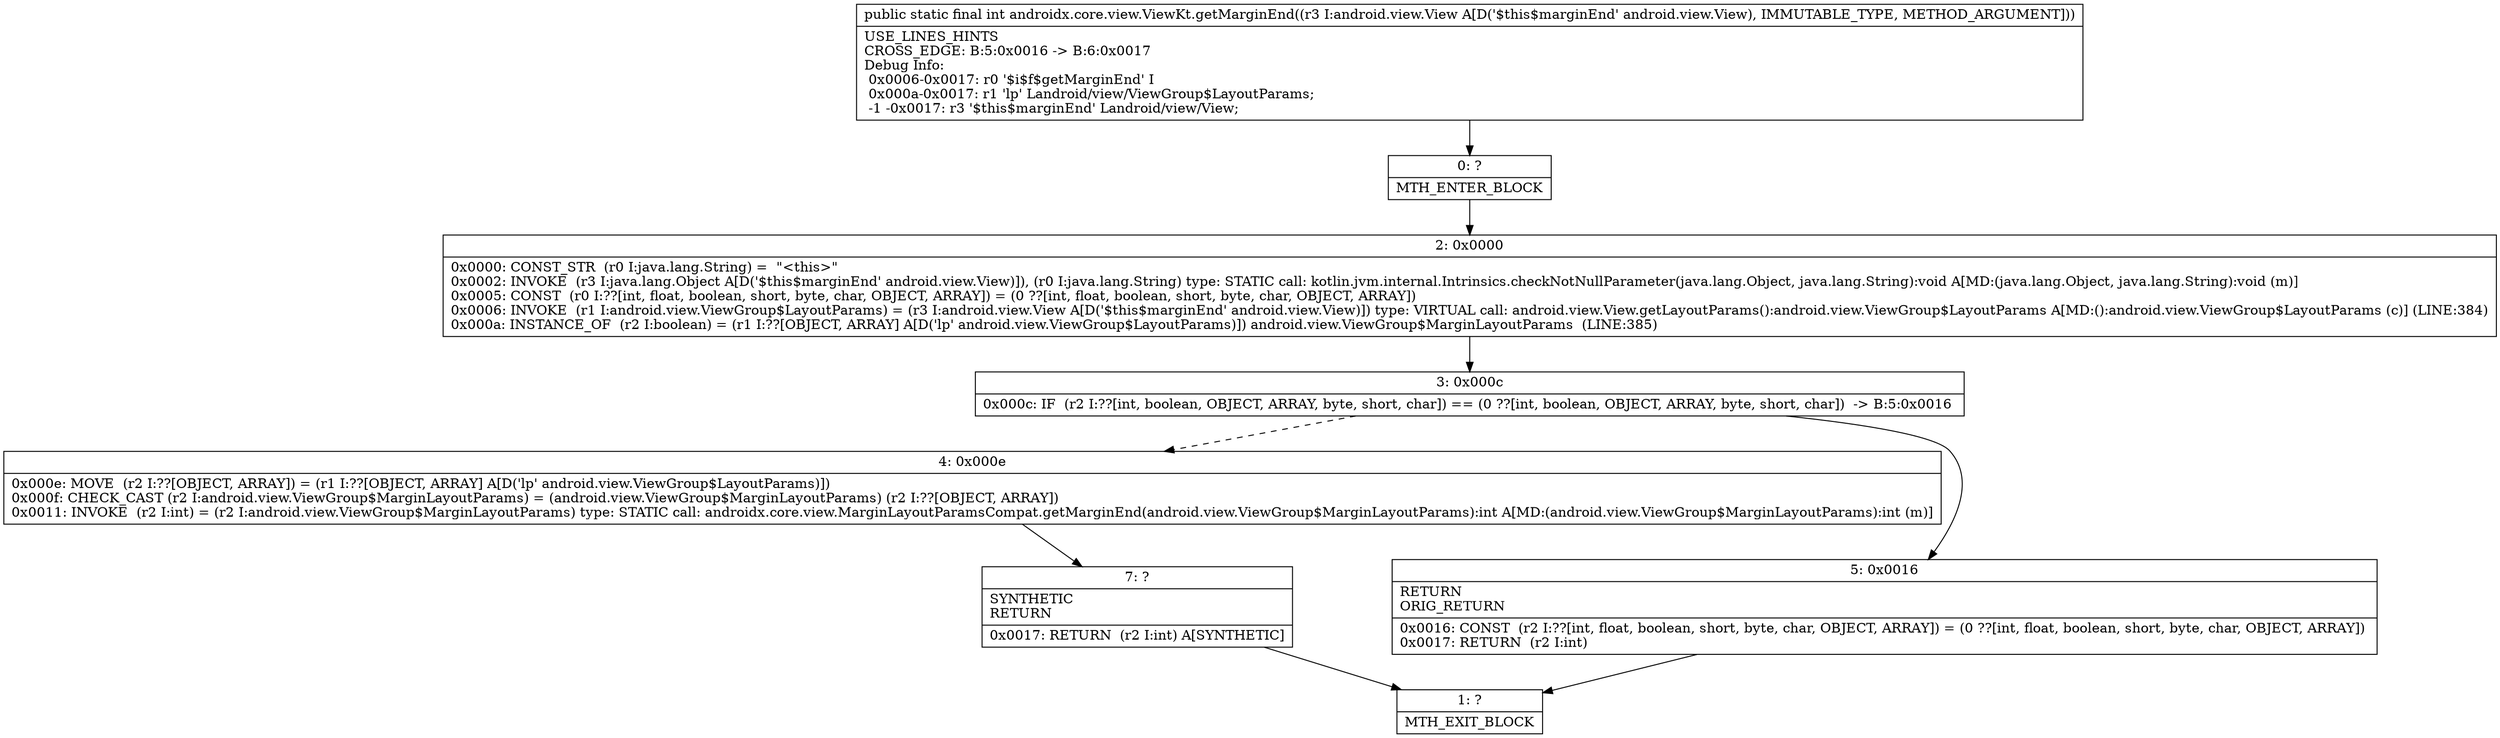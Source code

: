 digraph "CFG forandroidx.core.view.ViewKt.getMarginEnd(Landroid\/view\/View;)I" {
Node_0 [shape=record,label="{0\:\ ?|MTH_ENTER_BLOCK\l}"];
Node_2 [shape=record,label="{2\:\ 0x0000|0x0000: CONST_STR  (r0 I:java.lang.String) =  \"\<this\>\" \l0x0002: INVOKE  (r3 I:java.lang.Object A[D('$this$marginEnd' android.view.View)]), (r0 I:java.lang.String) type: STATIC call: kotlin.jvm.internal.Intrinsics.checkNotNullParameter(java.lang.Object, java.lang.String):void A[MD:(java.lang.Object, java.lang.String):void (m)]\l0x0005: CONST  (r0 I:??[int, float, boolean, short, byte, char, OBJECT, ARRAY]) = (0 ??[int, float, boolean, short, byte, char, OBJECT, ARRAY]) \l0x0006: INVOKE  (r1 I:android.view.ViewGroup$LayoutParams) = (r3 I:android.view.View A[D('$this$marginEnd' android.view.View)]) type: VIRTUAL call: android.view.View.getLayoutParams():android.view.ViewGroup$LayoutParams A[MD:():android.view.ViewGroup$LayoutParams (c)] (LINE:384)\l0x000a: INSTANCE_OF  (r2 I:boolean) = (r1 I:??[OBJECT, ARRAY] A[D('lp' android.view.ViewGroup$LayoutParams)]) android.view.ViewGroup$MarginLayoutParams  (LINE:385)\l}"];
Node_3 [shape=record,label="{3\:\ 0x000c|0x000c: IF  (r2 I:??[int, boolean, OBJECT, ARRAY, byte, short, char]) == (0 ??[int, boolean, OBJECT, ARRAY, byte, short, char])  \-\> B:5:0x0016 \l}"];
Node_4 [shape=record,label="{4\:\ 0x000e|0x000e: MOVE  (r2 I:??[OBJECT, ARRAY]) = (r1 I:??[OBJECT, ARRAY] A[D('lp' android.view.ViewGroup$LayoutParams)]) \l0x000f: CHECK_CAST (r2 I:android.view.ViewGroup$MarginLayoutParams) = (android.view.ViewGroup$MarginLayoutParams) (r2 I:??[OBJECT, ARRAY]) \l0x0011: INVOKE  (r2 I:int) = (r2 I:android.view.ViewGroup$MarginLayoutParams) type: STATIC call: androidx.core.view.MarginLayoutParamsCompat.getMarginEnd(android.view.ViewGroup$MarginLayoutParams):int A[MD:(android.view.ViewGroup$MarginLayoutParams):int (m)]\l}"];
Node_7 [shape=record,label="{7\:\ ?|SYNTHETIC\lRETURN\l|0x0017: RETURN  (r2 I:int) A[SYNTHETIC]\l}"];
Node_1 [shape=record,label="{1\:\ ?|MTH_EXIT_BLOCK\l}"];
Node_5 [shape=record,label="{5\:\ 0x0016|RETURN\lORIG_RETURN\l|0x0016: CONST  (r2 I:??[int, float, boolean, short, byte, char, OBJECT, ARRAY]) = (0 ??[int, float, boolean, short, byte, char, OBJECT, ARRAY]) \l0x0017: RETURN  (r2 I:int) \l}"];
MethodNode[shape=record,label="{public static final int androidx.core.view.ViewKt.getMarginEnd((r3 I:android.view.View A[D('$this$marginEnd' android.view.View), IMMUTABLE_TYPE, METHOD_ARGUMENT]))  | USE_LINES_HINTS\lCROSS_EDGE: B:5:0x0016 \-\> B:6:0x0017\lDebug Info:\l  0x0006\-0x0017: r0 '$i$f$getMarginEnd' I\l  0x000a\-0x0017: r1 'lp' Landroid\/view\/ViewGroup$LayoutParams;\l  \-1 \-0x0017: r3 '$this$marginEnd' Landroid\/view\/View;\l}"];
MethodNode -> Node_0;Node_0 -> Node_2;
Node_2 -> Node_3;
Node_3 -> Node_4[style=dashed];
Node_3 -> Node_5;
Node_4 -> Node_7;
Node_7 -> Node_1;
Node_5 -> Node_1;
}

